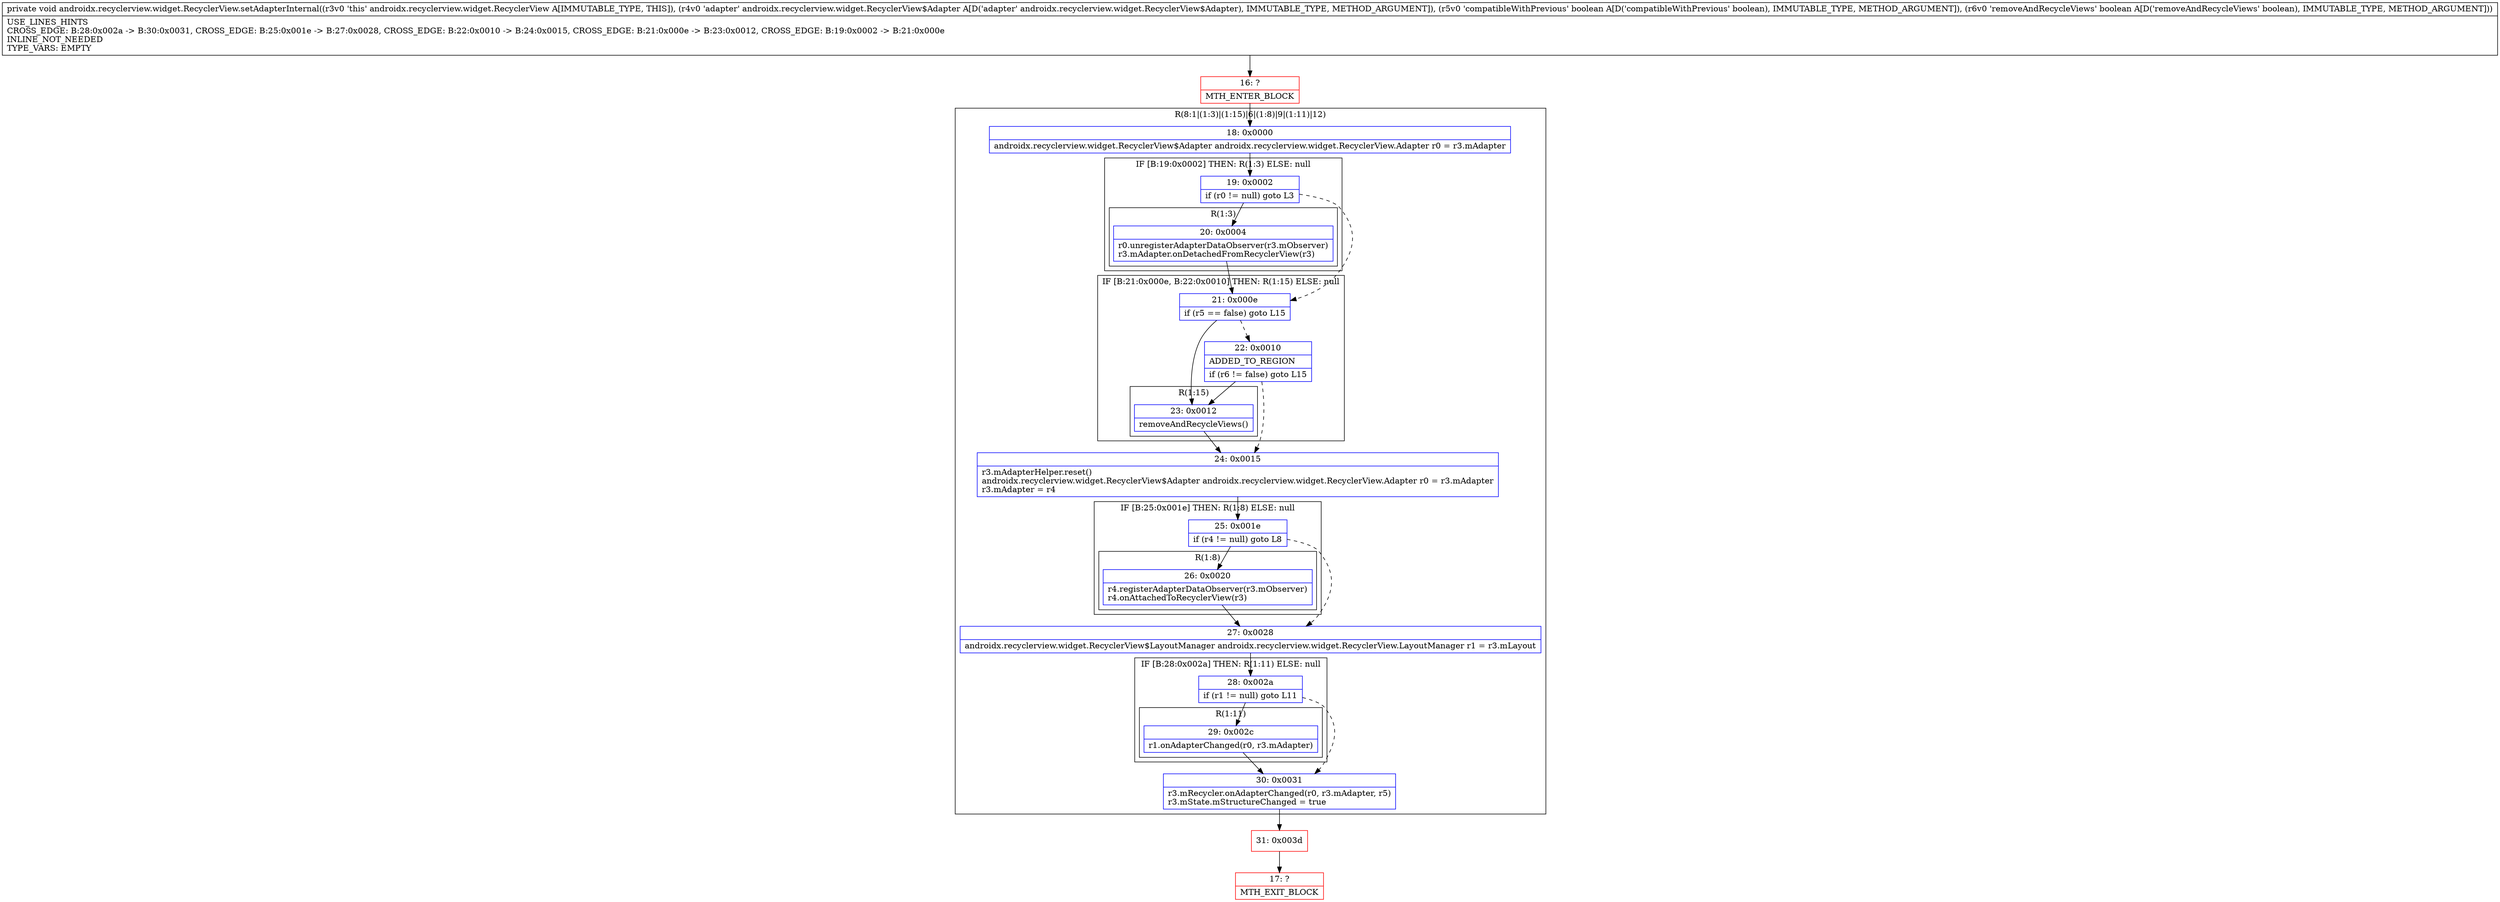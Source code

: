 digraph "CFG forandroidx.recyclerview.widget.RecyclerView.setAdapterInternal(Landroidx\/recyclerview\/widget\/RecyclerView$Adapter;ZZ)V" {
subgraph cluster_Region_117441682 {
label = "R(8:1|(1:3)|(1:15)|6|(1:8)|9|(1:11)|12)";
node [shape=record,color=blue];
Node_18 [shape=record,label="{18\:\ 0x0000|androidx.recyclerview.widget.RecyclerView$Adapter androidx.recyclerview.widget.RecyclerView.Adapter r0 = r3.mAdapter\l}"];
subgraph cluster_IfRegion_1982803041 {
label = "IF [B:19:0x0002] THEN: R(1:3) ELSE: null";
node [shape=record,color=blue];
Node_19 [shape=record,label="{19\:\ 0x0002|if (r0 != null) goto L3\l}"];
subgraph cluster_Region_65307555 {
label = "R(1:3)";
node [shape=record,color=blue];
Node_20 [shape=record,label="{20\:\ 0x0004|r0.unregisterAdapterDataObserver(r3.mObserver)\lr3.mAdapter.onDetachedFromRecyclerView(r3)\l}"];
}
}
subgraph cluster_IfRegion_302854599 {
label = "IF [B:21:0x000e, B:22:0x0010] THEN: R(1:15) ELSE: null";
node [shape=record,color=blue];
Node_21 [shape=record,label="{21\:\ 0x000e|if (r5 == false) goto L15\l}"];
Node_22 [shape=record,label="{22\:\ 0x0010|ADDED_TO_REGION\l|if (r6 != false) goto L15\l}"];
subgraph cluster_Region_404183524 {
label = "R(1:15)";
node [shape=record,color=blue];
Node_23 [shape=record,label="{23\:\ 0x0012|removeAndRecycleViews()\l}"];
}
}
Node_24 [shape=record,label="{24\:\ 0x0015|r3.mAdapterHelper.reset()\landroidx.recyclerview.widget.RecyclerView$Adapter androidx.recyclerview.widget.RecyclerView.Adapter r0 = r3.mAdapter\lr3.mAdapter = r4\l}"];
subgraph cluster_IfRegion_132892422 {
label = "IF [B:25:0x001e] THEN: R(1:8) ELSE: null";
node [shape=record,color=blue];
Node_25 [shape=record,label="{25\:\ 0x001e|if (r4 != null) goto L8\l}"];
subgraph cluster_Region_545687482 {
label = "R(1:8)";
node [shape=record,color=blue];
Node_26 [shape=record,label="{26\:\ 0x0020|r4.registerAdapterDataObserver(r3.mObserver)\lr4.onAttachedToRecyclerView(r3)\l}"];
}
}
Node_27 [shape=record,label="{27\:\ 0x0028|androidx.recyclerview.widget.RecyclerView$LayoutManager androidx.recyclerview.widget.RecyclerView.LayoutManager r1 = r3.mLayout\l}"];
subgraph cluster_IfRegion_738503047 {
label = "IF [B:28:0x002a] THEN: R(1:11) ELSE: null";
node [shape=record,color=blue];
Node_28 [shape=record,label="{28\:\ 0x002a|if (r1 != null) goto L11\l}"];
subgraph cluster_Region_732372213 {
label = "R(1:11)";
node [shape=record,color=blue];
Node_29 [shape=record,label="{29\:\ 0x002c|r1.onAdapterChanged(r0, r3.mAdapter)\l}"];
}
}
Node_30 [shape=record,label="{30\:\ 0x0031|r3.mRecycler.onAdapterChanged(r0, r3.mAdapter, r5)\lr3.mState.mStructureChanged = true\l}"];
}
Node_16 [shape=record,color=red,label="{16\:\ ?|MTH_ENTER_BLOCK\l}"];
Node_31 [shape=record,color=red,label="{31\:\ 0x003d}"];
Node_17 [shape=record,color=red,label="{17\:\ ?|MTH_EXIT_BLOCK\l}"];
MethodNode[shape=record,label="{private void androidx.recyclerview.widget.RecyclerView.setAdapterInternal((r3v0 'this' androidx.recyclerview.widget.RecyclerView A[IMMUTABLE_TYPE, THIS]), (r4v0 'adapter' androidx.recyclerview.widget.RecyclerView$Adapter A[D('adapter' androidx.recyclerview.widget.RecyclerView$Adapter), IMMUTABLE_TYPE, METHOD_ARGUMENT]), (r5v0 'compatibleWithPrevious' boolean A[D('compatibleWithPrevious' boolean), IMMUTABLE_TYPE, METHOD_ARGUMENT]), (r6v0 'removeAndRecycleViews' boolean A[D('removeAndRecycleViews' boolean), IMMUTABLE_TYPE, METHOD_ARGUMENT]))  | USE_LINES_HINTS\lCROSS_EDGE: B:28:0x002a \-\> B:30:0x0031, CROSS_EDGE: B:25:0x001e \-\> B:27:0x0028, CROSS_EDGE: B:22:0x0010 \-\> B:24:0x0015, CROSS_EDGE: B:21:0x000e \-\> B:23:0x0012, CROSS_EDGE: B:19:0x0002 \-\> B:21:0x000e\lINLINE_NOT_NEEDED\lTYPE_VARS: EMPTY\l}"];
MethodNode -> Node_16;Node_18 -> Node_19;
Node_19 -> Node_20;
Node_19 -> Node_21[style=dashed];
Node_20 -> Node_21;
Node_21 -> Node_22[style=dashed];
Node_21 -> Node_23;
Node_22 -> Node_23;
Node_22 -> Node_24[style=dashed];
Node_23 -> Node_24;
Node_24 -> Node_25;
Node_25 -> Node_26;
Node_25 -> Node_27[style=dashed];
Node_26 -> Node_27;
Node_27 -> Node_28;
Node_28 -> Node_29;
Node_28 -> Node_30[style=dashed];
Node_29 -> Node_30;
Node_30 -> Node_31;
Node_16 -> Node_18;
Node_31 -> Node_17;
}

